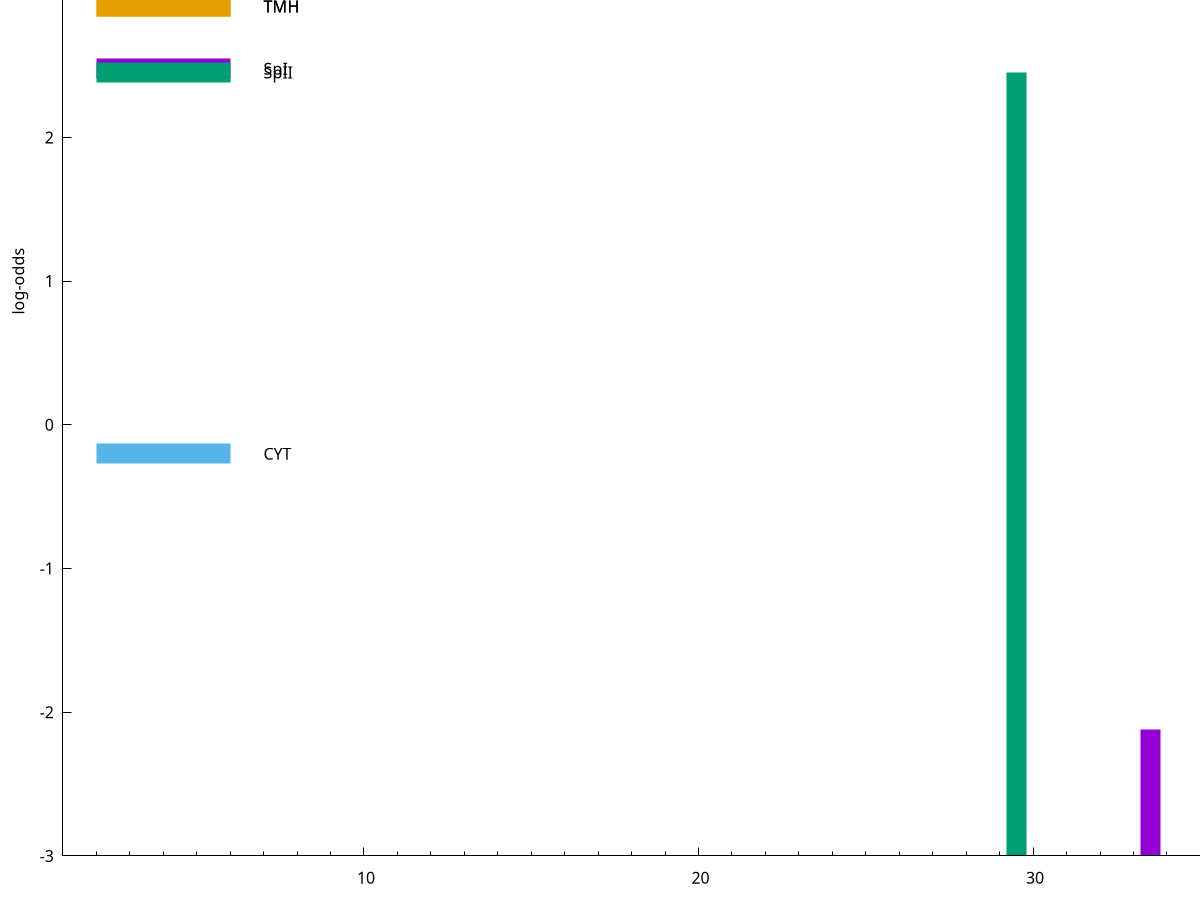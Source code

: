 set title "LipoP predictions for SRR5666468.gff"
set size 2., 1.4
set xrange [1:70] 
set mxtics 10
set yrange [-3:5]
set y2range [0:8]
set ylabel "log-odds"
set term postscript eps color solid "Helvetica" 30
set output "SRR5666468.gff1.eps"
set arrow from 2,2.91076 to 6,2.91076 nohead lt 4 lw 20
set label "TMH" at 7,2.91076
set arrow from 2,2.47708 to 6,2.47708 nohead lt 1 lw 20
set label "SpI" at 7,2.47708
set arrow from 2,2.45231 to 6,2.45231 nohead lt 2 lw 20
set label "SpII" at 7,2.45231
set arrow from 2,-0.200913 to 6,-0.200913 nohead lt 3 lw 20
set label "CYT" at 7,-0.200913
set arrow from 2,2.91076 to 6,2.91076 nohead lt 4 lw 20
set label "TMH" at 7,2.91076
# NOTE: The scores below are the log-odds scores with the threshold
# NOTE: subtracted (a hack to make gnuplot make the histogram all
# NOTE: look nice).
plot "-" axes x1y2 title "" with impulses lt 2 lw 20, "-" axes x1y2 title "" with impulses lt 1 lw 20
29.500000 5.452310
e
39.500000 5.214430
40.500000 2.287582
33.500000 0.879460
e
exit
